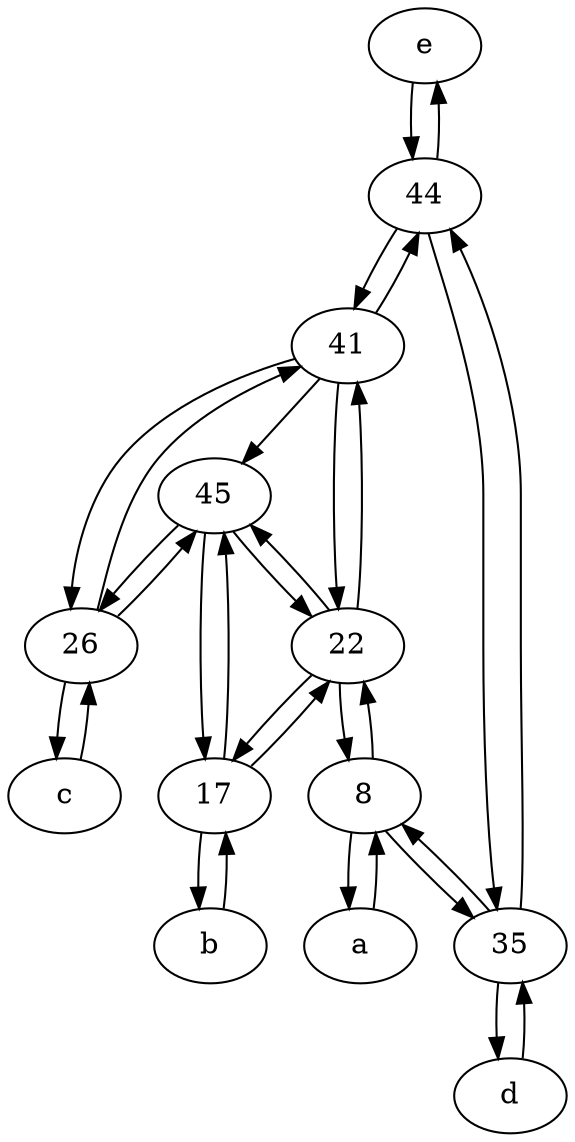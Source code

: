 digraph  {
	e [pos="30,50!"];
	44;
	a [pos="40,10!"];
	22;
	35;
	17;
	8;
	26;
	c [pos="20,10!"];
	d [pos="20,30!"];
	41;
	b [pos="50,20!"];
	45;
	22 -> 41;
	41 -> 22;
	d -> 35;
	45 -> 22;
	a -> 8;
	44 -> e;
	8 -> 22;
	35 -> 8;
	c -> 26;
	35 -> d;
	b -> 17;
	26 -> c;
	41 -> 26;
	22 -> 17;
	22 -> 45;
	17 -> b;
	35 -> 44;
	45 -> 17;
	26 -> 45;
	8 -> a;
	44 -> 41;
	8 -> 35;
	45 -> 26;
	22 -> 8;
	41 -> 45;
	17 -> 45;
	e -> 44;
	17 -> 22;
	44 -> 35;
	26 -> 41;
	41 -> 44;

	}